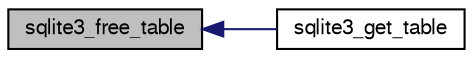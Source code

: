 digraph "sqlite3_free_table"
{
  edge [fontname="FreeSans",fontsize="10",labelfontname="FreeSans",labelfontsize="10"];
  node [fontname="FreeSans",fontsize="10",shape=record];
  rankdir="LR";
  Node335577 [label="sqlite3_free_table",height=0.2,width=0.4,color="black", fillcolor="grey75", style="filled", fontcolor="black"];
  Node335577 -> Node335578 [dir="back",color="midnightblue",fontsize="10",style="solid",fontname="FreeSans"];
  Node335578 [label="sqlite3_get_table",height=0.2,width=0.4,color="black", fillcolor="white", style="filled",URL="$sqlite3_8h.html#a5effeac4e12df57beaa35c5be1f61579"];
}

